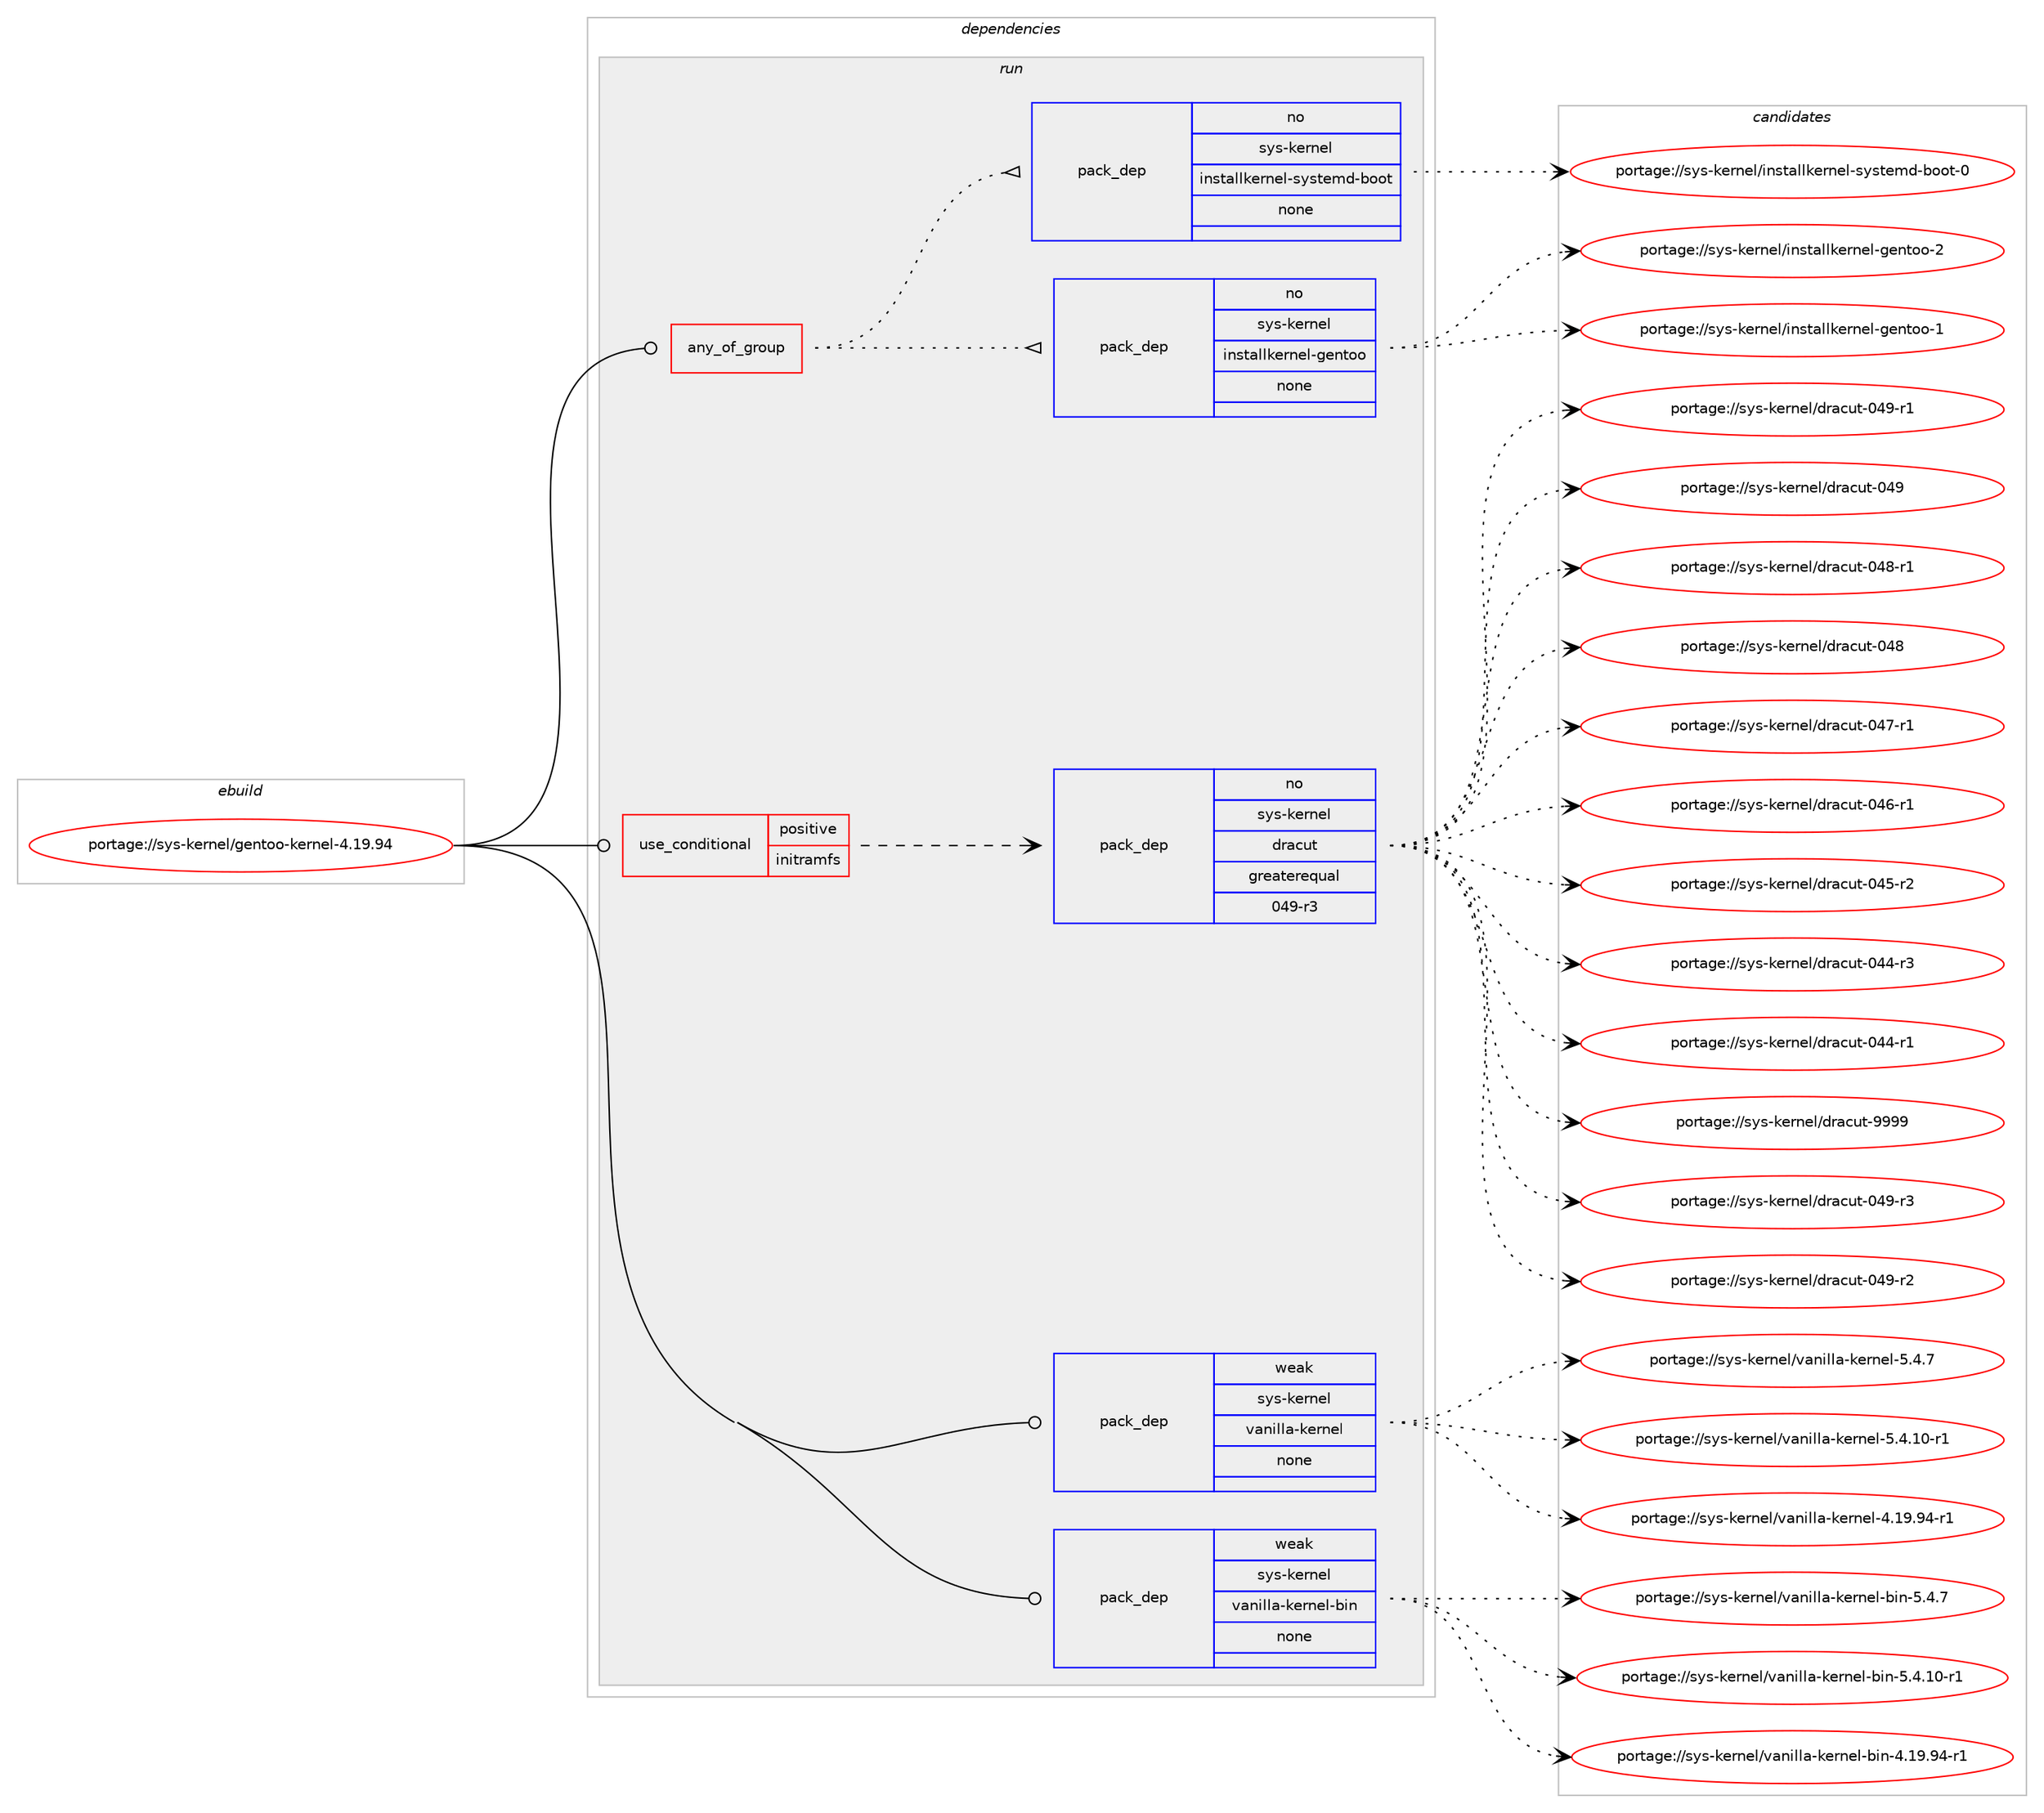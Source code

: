 digraph prolog {

# *************
# Graph options
# *************

newrank=true;
concentrate=true;
compound=true;
graph [rankdir=LR,fontname=Helvetica,fontsize=10,ranksep=1.5];#, ranksep=2.5, nodesep=0.2];
edge  [arrowhead=vee];
node  [fontname=Helvetica,fontsize=10];

# **********
# The ebuild
# **********

subgraph cluster_leftcol {
color=gray;
rank=same;
label=<<i>ebuild</i>>;
id [label="portage://sys-kernel/gentoo-kernel-4.19.94", color=red, width=4, href="../sys-kernel/gentoo-kernel-4.19.94.svg"];
}

# ****************
# The dependencies
# ****************

subgraph cluster_midcol {
color=gray;
label=<<i>dependencies</i>>;
subgraph cluster_compile {
fillcolor="#eeeeee";
style=filled;
label=<<i>compile</i>>;
}
subgraph cluster_compileandrun {
fillcolor="#eeeeee";
style=filled;
label=<<i>compile and run</i>>;
}
subgraph cluster_run {
fillcolor="#eeeeee";
style=filled;
label=<<i>run</i>>;
subgraph any1137 {
dependency47138 [label=<<TABLE BORDER="0" CELLBORDER="1" CELLSPACING="0" CELLPADDING="4"><TR><TD CELLPADDING="10">any_of_group</TD></TR></TABLE>>, shape=none, color=red];subgraph pack37056 {
dependency47139 [label=<<TABLE BORDER="0" CELLBORDER="1" CELLSPACING="0" CELLPADDING="4" WIDTH="220"><TR><TD ROWSPAN="6" CELLPADDING="30">pack_dep</TD></TR><TR><TD WIDTH="110">no</TD></TR><TR><TD>sys-kernel</TD></TR><TR><TD>installkernel-gentoo</TD></TR><TR><TD>none</TD></TR><TR><TD></TD></TR></TABLE>>, shape=none, color=blue];
}
dependency47138:e -> dependency47139:w [weight=20,style="dotted",arrowhead="oinv"];
subgraph pack37057 {
dependency47140 [label=<<TABLE BORDER="0" CELLBORDER="1" CELLSPACING="0" CELLPADDING="4" WIDTH="220"><TR><TD ROWSPAN="6" CELLPADDING="30">pack_dep</TD></TR><TR><TD WIDTH="110">no</TD></TR><TR><TD>sys-kernel</TD></TR><TR><TD>installkernel-systemd-boot</TD></TR><TR><TD>none</TD></TR><TR><TD></TD></TR></TABLE>>, shape=none, color=blue];
}
dependency47138:e -> dependency47140:w [weight=20,style="dotted",arrowhead="oinv"];
}
id:e -> dependency47138:w [weight=20,style="solid",arrowhead="odot"];
subgraph cond8886 {
dependency47141 [label=<<TABLE BORDER="0" CELLBORDER="1" CELLSPACING="0" CELLPADDING="4"><TR><TD ROWSPAN="3" CELLPADDING="10">use_conditional</TD></TR><TR><TD>positive</TD></TR><TR><TD>initramfs</TD></TR></TABLE>>, shape=none, color=red];
subgraph pack37058 {
dependency47142 [label=<<TABLE BORDER="0" CELLBORDER="1" CELLSPACING="0" CELLPADDING="4" WIDTH="220"><TR><TD ROWSPAN="6" CELLPADDING="30">pack_dep</TD></TR><TR><TD WIDTH="110">no</TD></TR><TR><TD>sys-kernel</TD></TR><TR><TD>dracut</TD></TR><TR><TD>greaterequal</TD></TR><TR><TD>049-r3</TD></TR></TABLE>>, shape=none, color=blue];
}
dependency47141:e -> dependency47142:w [weight=20,style="dashed",arrowhead="vee"];
}
id:e -> dependency47141:w [weight=20,style="solid",arrowhead="odot"];
subgraph pack37059 {
dependency47143 [label=<<TABLE BORDER="0" CELLBORDER="1" CELLSPACING="0" CELLPADDING="4" WIDTH="220"><TR><TD ROWSPAN="6" CELLPADDING="30">pack_dep</TD></TR><TR><TD WIDTH="110">weak</TD></TR><TR><TD>sys-kernel</TD></TR><TR><TD>vanilla-kernel</TD></TR><TR><TD>none</TD></TR><TR><TD></TD></TR></TABLE>>, shape=none, color=blue];
}
id:e -> dependency47143:w [weight=20,style="solid",arrowhead="odot"];
subgraph pack37060 {
dependency47144 [label=<<TABLE BORDER="0" CELLBORDER="1" CELLSPACING="0" CELLPADDING="4" WIDTH="220"><TR><TD ROWSPAN="6" CELLPADDING="30">pack_dep</TD></TR><TR><TD WIDTH="110">weak</TD></TR><TR><TD>sys-kernel</TD></TR><TR><TD>vanilla-kernel-bin</TD></TR><TR><TD>none</TD></TR><TR><TD></TD></TR></TABLE>>, shape=none, color=blue];
}
id:e -> dependency47144:w [weight=20,style="solid",arrowhead="odot"];
}
}

# **************
# The candidates
# **************

subgraph cluster_choices {
rank=same;
color=gray;
label=<<i>candidates</i>>;

subgraph choice37056 {
color=black;
nodesep=1;
choice115121115451071011141101011084710511011511697108108107101114110101108451031011101161111114550 [label="portage://sys-kernel/installkernel-gentoo-2", color=red, width=4,href="../sys-kernel/installkernel-gentoo-2.svg"];
choice115121115451071011141101011084710511011511697108108107101114110101108451031011101161111114549 [label="portage://sys-kernel/installkernel-gentoo-1", color=red, width=4,href="../sys-kernel/installkernel-gentoo-1.svg"];
dependency47139:e -> choice115121115451071011141101011084710511011511697108108107101114110101108451031011101161111114550:w [style=dotted,weight="100"];
dependency47139:e -> choice115121115451071011141101011084710511011511697108108107101114110101108451031011101161111114549:w [style=dotted,weight="100"];
}
subgraph choice37057 {
color=black;
nodesep=1;
choice1151211154510710111411010110847105110115116971081081071011141101011084511512111511610110910045981111111164548 [label="portage://sys-kernel/installkernel-systemd-boot-0", color=red, width=4,href="../sys-kernel/installkernel-systemd-boot-0.svg"];
dependency47140:e -> choice1151211154510710111411010110847105110115116971081081071011141101011084511512111511610110910045981111111164548:w [style=dotted,weight="100"];
}
subgraph choice37058 {
color=black;
nodesep=1;
choice115121115451071011141101011084710011497991171164557575757 [label="portage://sys-kernel/dracut-9999", color=red, width=4,href="../sys-kernel/dracut-9999.svg"];
choice11512111545107101114110101108471001149799117116454852574511451 [label="portage://sys-kernel/dracut-049-r3", color=red, width=4,href="../sys-kernel/dracut-049-r3.svg"];
choice11512111545107101114110101108471001149799117116454852574511450 [label="portage://sys-kernel/dracut-049-r2", color=red, width=4,href="../sys-kernel/dracut-049-r2.svg"];
choice11512111545107101114110101108471001149799117116454852574511449 [label="portage://sys-kernel/dracut-049-r1", color=red, width=4,href="../sys-kernel/dracut-049-r1.svg"];
choice1151211154510710111411010110847100114979911711645485257 [label="portage://sys-kernel/dracut-049", color=red, width=4,href="../sys-kernel/dracut-049.svg"];
choice11512111545107101114110101108471001149799117116454852564511449 [label="portage://sys-kernel/dracut-048-r1", color=red, width=4,href="../sys-kernel/dracut-048-r1.svg"];
choice1151211154510710111411010110847100114979911711645485256 [label="portage://sys-kernel/dracut-048", color=red, width=4,href="../sys-kernel/dracut-048.svg"];
choice11512111545107101114110101108471001149799117116454852554511449 [label="portage://sys-kernel/dracut-047-r1", color=red, width=4,href="../sys-kernel/dracut-047-r1.svg"];
choice11512111545107101114110101108471001149799117116454852544511449 [label="portage://sys-kernel/dracut-046-r1", color=red, width=4,href="../sys-kernel/dracut-046-r1.svg"];
choice11512111545107101114110101108471001149799117116454852534511450 [label="portage://sys-kernel/dracut-045-r2", color=red, width=4,href="../sys-kernel/dracut-045-r2.svg"];
choice11512111545107101114110101108471001149799117116454852524511451 [label="portage://sys-kernel/dracut-044-r3", color=red, width=4,href="../sys-kernel/dracut-044-r3.svg"];
choice11512111545107101114110101108471001149799117116454852524511449 [label="portage://sys-kernel/dracut-044-r1", color=red, width=4,href="../sys-kernel/dracut-044-r1.svg"];
dependency47142:e -> choice115121115451071011141101011084710011497991171164557575757:w [style=dotted,weight="100"];
dependency47142:e -> choice11512111545107101114110101108471001149799117116454852574511451:w [style=dotted,weight="100"];
dependency47142:e -> choice11512111545107101114110101108471001149799117116454852574511450:w [style=dotted,weight="100"];
dependency47142:e -> choice11512111545107101114110101108471001149799117116454852574511449:w [style=dotted,weight="100"];
dependency47142:e -> choice1151211154510710111411010110847100114979911711645485257:w [style=dotted,weight="100"];
dependency47142:e -> choice11512111545107101114110101108471001149799117116454852564511449:w [style=dotted,weight="100"];
dependency47142:e -> choice1151211154510710111411010110847100114979911711645485256:w [style=dotted,weight="100"];
dependency47142:e -> choice11512111545107101114110101108471001149799117116454852554511449:w [style=dotted,weight="100"];
dependency47142:e -> choice11512111545107101114110101108471001149799117116454852544511449:w [style=dotted,weight="100"];
dependency47142:e -> choice11512111545107101114110101108471001149799117116454852534511450:w [style=dotted,weight="100"];
dependency47142:e -> choice11512111545107101114110101108471001149799117116454852524511451:w [style=dotted,weight="100"];
dependency47142:e -> choice11512111545107101114110101108471001149799117116454852524511449:w [style=dotted,weight="100"];
}
subgraph choice37059 {
color=black;
nodesep=1;
choice1151211154510710111411010110847118971101051081089745107101114110101108455346524655 [label="portage://sys-kernel/vanilla-kernel-5.4.7", color=red, width=4,href="../sys-kernel/vanilla-kernel-5.4.7.svg"];
choice1151211154510710111411010110847118971101051081089745107101114110101108455346524649484511449 [label="portage://sys-kernel/vanilla-kernel-5.4.10-r1", color=red, width=4,href="../sys-kernel/vanilla-kernel-5.4.10-r1.svg"];
choice115121115451071011141101011084711897110105108108974510710111411010110845524649574657524511449 [label="portage://sys-kernel/vanilla-kernel-4.19.94-r1", color=red, width=4,href="../sys-kernel/vanilla-kernel-4.19.94-r1.svg"];
dependency47143:e -> choice1151211154510710111411010110847118971101051081089745107101114110101108455346524655:w [style=dotted,weight="100"];
dependency47143:e -> choice1151211154510710111411010110847118971101051081089745107101114110101108455346524649484511449:w [style=dotted,weight="100"];
dependency47143:e -> choice115121115451071011141101011084711897110105108108974510710111411010110845524649574657524511449:w [style=dotted,weight="100"];
}
subgraph choice37060 {
color=black;
nodesep=1;
choice11512111545107101114110101108471189711010510810897451071011141101011084598105110455346524655 [label="portage://sys-kernel/vanilla-kernel-bin-5.4.7", color=red, width=4,href="../sys-kernel/vanilla-kernel-bin-5.4.7.svg"];
choice11512111545107101114110101108471189711010510810897451071011141101011084598105110455346524649484511449 [label="portage://sys-kernel/vanilla-kernel-bin-5.4.10-r1", color=red, width=4,href="../sys-kernel/vanilla-kernel-bin-5.4.10-r1.svg"];
choice1151211154510710111411010110847118971101051081089745107101114110101108459810511045524649574657524511449 [label="portage://sys-kernel/vanilla-kernel-bin-4.19.94-r1", color=red, width=4,href="../sys-kernel/vanilla-kernel-bin-4.19.94-r1.svg"];
dependency47144:e -> choice11512111545107101114110101108471189711010510810897451071011141101011084598105110455346524655:w [style=dotted,weight="100"];
dependency47144:e -> choice11512111545107101114110101108471189711010510810897451071011141101011084598105110455346524649484511449:w [style=dotted,weight="100"];
dependency47144:e -> choice1151211154510710111411010110847118971101051081089745107101114110101108459810511045524649574657524511449:w [style=dotted,weight="100"];
}
}

}
